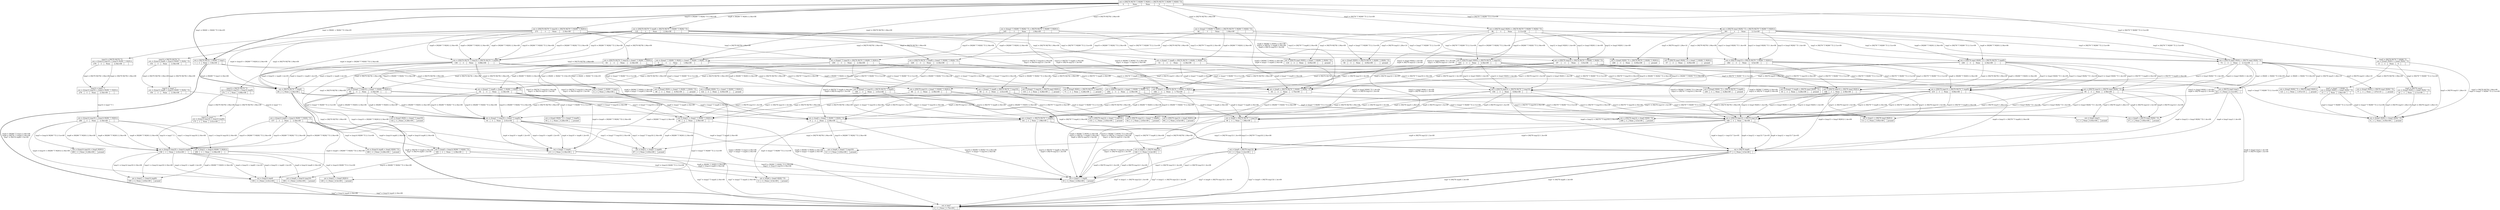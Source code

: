 digraph G {
ranksep=2.5;
rankdir=TB;
node0 [shape=record, label="{ out = ((M278 M279^T M280^T M281) + (M278 M279^T M280^T M282^T)) |{ 0 | None | None | 0 |  |  } }"];
node0 -> node1 [style=bold, label="tmp1 = (M281 + M282^T) 3.9e+05"];
node0 -> node6 [label="tmp2 = (M279 M278) 1.94e+09"];
node0 -> node13 [label=""];
node0 -> node34 [label="tmp8 = (M280^T M281) 2.34e+08
tmp12 = (M279^T tmp8) 2.16e+08
tmp9 = (M278 tmp12) 1.3e+09"];
node0 -> node48 [label="tmp2 = (M279 M278) 1.94e+09"];
node0 -> node73 [label="tmp3 = (M279^T M280^T) 2.11e+09"];
node0 -> node96 [label="tmp3 = (M279^T M280^T) 2.11e+09"];
node0 -> node1 [style=bold, label="tmp1 = (M281 + M282^T) 3.9e+05"];
node0 -> node135 [label="tmp8 = (M280^T M281) 2.34e+08"];
node0 -> node245 [label="tmp2 = (M279 M278) 1.94e+09"];
node0 -> node261 [label="tmp3 = (M279^T M280^T) 2.11e+09"];
node0 -> node273 [label="tmp10 = (M280^T M282^T) 2.34e+08"];

node1 [shape=record, label="{ out = (M278 M279^T M280^T tmp1) |{ 1 | -1 | None | 3.9e+05 |  |  } }"];
node1 -> node2 [style=bold, label="tmp4 = (M280^T tmp1) 2.34e+08
tmp6 = (M279^T tmp4) 2.16e+08
tmp7 = (M278 tmp6) 1.3e+09"];
node1 -> node3 [label="tmp2 = (M279 M278) 1.94e+09"];
node1 -> node24 [label="tmp3 = (M279^T M280^T) 2.11e+09"];
node1 -> node28 [style=bold, label="tmp4 = (M280^T tmp1) 2.34e+08"];

node2 [shape=record, label="{ out = tmp7 |{ 2 | -1 | None | 1.75e+09 |  |  } }"];

node3 [shape=record, label="{ out = (tmp2^T M280^T tmp1) |{ 3 | -1 | None | 1.94e+09 |  |  } }"];
node3 -> node2 [label="tmp4 = (M280^T tmp1) 2.34e+08
tmp7 = (tmp2^T tmp4) 2.16e+08"];
node3 -> node5 [label="tmp5 = (tmp2^T M280^T) 2.11e+09"];
node3 -> node21 [label="tmp4 = (M280^T tmp1) 2.34e+08"];

node5 [shape=record, label="{ out = (tmp5 tmp1) |{ 5 | -1 | None | 4.05e+09 |  | pruned } }"];

node6 [shape=record, label="{ out = ((tmp2^T M280^T M281) + (tmp2^T M280^T M282^T)) |{ 6 | -1 | None | 1.94e+09 |  |  } }"];
node6 -> node3 [label="tmp1 = (M281 + M282^T) 3.9e+05"];
node6 -> node8 [label="tmp5 = (tmp2^T M280^T) 2.11e+09"];
node6 -> node9 [label="tmp8 = (M280^T M281) 2.34e+08
tmp9 = (tmp2^T tmp8) 2.16e+08"];
node6 -> node46 [label="tmp5 = (tmp2^T M280^T) 2.11e+09"];
node6 -> node15 [label=""];
node6 -> node3 [label="tmp1 = (M281 + M282^T) 3.9e+05"];
node6 -> node54 [label="tmp8 = (M280^T M281) 2.34e+08"];
node6 -> node122 [label="tmp5 = (tmp2^T M280^T) 2.11e+09"];
node6 -> node65 [label="tmp10 = (M280^T M282^T) 2.34e+08"];

node8 [shape=record, label="{ out = ((tmp5 M281) + (tmp5 M282^T)) |{ 8 | -1 | None | 4.05e+09 |  | pruned } }"];

node9 [shape=record, label="{ out = (tmp9 + (tmp2^T M280^T M282^T)) |{ 9 | -1 | None | 2.39e+09 |  |  } }"];
node9 -> node10 [label="tmp10 = (M280^T M282^T) 2.34e+08
tmp11 = (tmp2^T tmp10) 2.16e+08"];
node9 -> node11 [label="tmp5 = (tmp2^T M280^T) 2.11e+09"];
node9 -> node12 [label="tmp10 = (M280^T M282^T) 2.34e+08"];

node10 [shape=record, label="{ out = (tmp11 + tmp9) |{ 10 | -1 | None | 2.84e+09 |  | pruned } }"];

node11 [shape=record, label="{ out = (tmp9 + (tmp5 M282^T)) |{ 11 | -1 | None | 4.5e+09 |  | pruned } }"];

node12 [shape=record, label="{ out = (tmp9 + (tmp2^T tmp10)) |{ 12 | -1 | None | 2.63e+09 |  | pruned } }"];

node13 [shape=record, label="{ tmp5 = (M278 M279^T M280^T)\nout = ((tmp5 M281) + (tmp5 M282^T)) |{ 13 | -1 | None | 0 |  |  } }"];
node13 -> node8 [label="tmp2 = (M279 M278) 1.94e+09
tmp5 = (tmp2^T M280^T) 2.11e+09"];
node13 -> node15 [label="tmp2 = (M279 M278) 1.94e+09"];
node13 -> node18 [label="tmp3 = (M279^T M280^T) 2.11e+09"];

node15 [shape=record, label="{ tmp5 = (tmp2^T M280^T)\nout = ((tmp5 M281) + (tmp5 M282^T)) |{ 15 | -1 | None | 1.94e+09 |  |  } }"];
node15 -> node8 [label="tmp5 = (tmp2^T M280^T) 2.11e+09"];
node15 -> node8 [label="tmp5 = (tmp2^T M280^T) 2.11e+09"];

node18 [shape=record, label="{ tmp5 = (M278 tmp3)\nout = ((tmp5 M281) + (tmp5 M282^T)) |{ 18 | -1 | None | 2.11e+09 |  |  } }"];
node18 -> node8 [label="tmp5 = (M278 tmp3) 1.26e+10"];
node18 -> node8 [label="tmp5 = (M278 tmp3) 1.26e+10"];

node21 [shape=record, label="{ out = (tmp2^T tmp4) |{ 21 | -1 | None | 2.18e+09 |  |  } }"];
node21 -> node2 [label="tmp7 = (tmp2^T tmp4) 2.16e+08"];
node21 -> node2 [label="tmp7 = (tmp2^T tmp4) 2.16e+08"];

node24 [shape=record, label="{ out = (M278 tmp3 tmp1) |{ 24 | -1 | None | 2.11e+09 |  |  } }"];
node24 -> node2 [label="tmp6 = (tmp3 tmp1) 1.4e+09
tmp7 = (M278 tmp6) 1.3e+09"];
node24 -> node5 [label="tmp5 = (M278 tmp3) 1.26e+10"];
node24 -> node27 [label="tmp6 = (tmp3 tmp1) 1.4e+09"];

node27 [shape=record, label="{ out = (M278 tmp6) |{ 27 | -1 | None | 4.5e+08 |  |  } }"];
node27 -> node2 [style=bold, label="tmp7 = (M278 tmp6) 1.3e+09"];
node27 -> node2 [style=bold, label="tmp7 = (M278 tmp6) 1.3e+09"];

node28 [shape=record, label="{ out = (M278 M279^T tmp4) |{ 28 | -1 | None | 2.34e+08 |  |  } }"];
node28 -> node2 [style=bold, label="tmp6 = (M279^T tmp4) 2.16e+08
tmp7 = (M278 tmp6) 1.3e+09"];
node28 -> node21 [label="tmp2 = (M279 M278) 1.94e+09"];
node28 -> node27 [style=bold, label="tmp6 = (M279^T tmp4) 2.16e+08"];

node34 [shape=record, label="{ out = (tmp9 + (M278 M279^T M280^T M282^T)) |{ 34 | -1 | None | 1.75e+09 |  |  } }"];
node34 -> node10 [label="tmp10 = (M280^T M282^T) 2.34e+08
tmp13 = (M279^T tmp10) 2.16e+08
tmp11 = (M278 tmp13) 1.3e+09"];
node34 -> node9 [label="tmp2 = (M279 M278) 1.94e+09"];
node34 -> node37 [label="tmp3 = (M279^T M280^T) 2.11e+09"];
node34 -> node38 [label="tmp10 = (M280^T M282^T) 2.34e+08"];

node37 [shape=record, label="{ out = (tmp9 + (M278 tmp3 M282^T)) |{ 37 | -1 | None | 3.85e+09 |  | pruned } }"];

node38 [shape=record, label="{ out = (tmp9 + (M278 M279^T tmp10)) |{ 38 | -1 | None | 1.98e+09 |  |  } }"];
node38 -> node10 [label="tmp13 = (M279^T tmp10) 2.16e+08
tmp11 = (M278 tmp13) 1.3e+09"];
node38 -> node12 [label="tmp2 = (M279 M278) 1.94e+09"];
node38 -> node41 [label="tmp13 = (M279^T tmp10) 2.16e+08"];

node41 [shape=record, label="{ out = (tmp9 + (M278 tmp13)) |{ 41 | -1 | None | 2.2e+09 |  |  } }"];
node41 -> node10 [label="tmp11 = (M278 tmp13) 1.3e+09"];
node41 -> node2 [label="tmp7 = (tmp9 + (M278 tmp13)) 1.3e+09"];
node41 -> node2 [label="tmp7 = (tmp9 + (M278 tmp13)) 1.3e+09"];
node41 -> node10 [label="tmp11 = (M278 tmp13) 1.3e+09"];

node46 [shape=record, label="{ out = ((tmp5 M281) + (tmp2^T M280^T M282^T)) |{ 46 | -1 | None | 4.05e+09 |  | pruned } }"];

node48 [shape=record, label="{ out = ((tmp2^T M280^T M281) + (M278 M279^T M280^T M282^T)) |{ 48 | -1 | None | 1.94e+09 |  |  } }"];
node48 -> node34 [label="tmp8 = (M280^T M281) 2.34e+08
tmp9 = (tmp2^T tmp8) 2.16e+08"];
node48 -> node50 [label="tmp5 = (tmp2^T M280^T) 2.11e+09"];
node48 -> node51 [label="tmp8 = (M280^T M281) 2.34e+08"];
node48 -> node6 [label="tmp2 = (M279 M278) 1.94e+09"];
node48 -> node57 [label="tmp3 = (M279^T M280^T) 2.11e+09"];
node48 -> node63 [label="tmp10 = (M280^T M282^T) 2.34e+08"];

node50 [shape=record, label="{ out = ((tmp5 M281) + (M278 M279^T M280^T M282^T)) |{ 50 | -1 | None | 4.05e+09 |  | pruned } }"];

node51 [shape=record, label="{ out = ((tmp2^T tmp8) + (M278 M279^T M280^T M282^T)) |{ 51 | -1 | None | 2.18e+09 |  |  } }"];
node51 -> node34 [label="tmp9 = (tmp2^T tmp8) 2.16e+08"];
node51 -> node34 [label="tmp9 = (tmp2^T tmp8) 2.16e+08"];
node51 -> node54 [label="tmp2 = (M279 M278) 1.94e+09"];
node51 -> node55 [label="tmp3 = (M279^T M280^T) 2.11e+09"];
node51 -> node58 [label="tmp10 = (M280^T M282^T) 2.34e+08"];

node54 [shape=record, label="{ out = ((tmp2^T tmp8) + (tmp2^T M280^T M282^T)) |{ 54 | -1 | None | 2.18e+09 |  |  } }"];
node54 -> node61 [label="tmp10 = (M280^T M282^T) 2.34e+08"];
node54 -> node21 [label="tmp4 = (tmp8 + (M280^T M282^T)) 2.34e+08"];
node54 -> node9 [label="tmp9 = (tmp2^T tmp8) 2.16e+08"];
node54 -> node9 [label="tmp9 = (tmp2^T tmp8) 2.16e+08"];
node54 -> node61 [label="tmp10 = (M280^T M282^T) 2.34e+08"];
node54 -> node93 [label="tmp5 = (tmp2^T M280^T) 2.11e+09"];
node54 -> node61 [label="tmp10 = (M280^T M282^T) 2.34e+08"];

node55 [shape=record, label="{ out = ((tmp2^T tmp8) + (M278 tmp3 M282^T)) |{ 55 | -1 | None | 4.28e+09 |  | pruned } }"];

node57 [shape=record, label="{ out = ((M278 tmp3 M282^T) + (tmp2^T M280^T M281)) |{ 57 | -1 | None | 4.05e+09 |  | pruned } }"];

node58 [shape=record, label="{ out = ((tmp2^T tmp8) + (M278 M279^T tmp10)) |{ 58 | -1 | None | 2.41e+09 |  |  } }"];
node58 -> node38 [label="tmp9 = (tmp2^T tmp8) 2.16e+08"];
node58 -> node38 [label="tmp9 = (tmp2^T tmp8) 2.16e+08"];
node58 -> node61 [label="tmp2 = (M279 M278) 1.94e+09"];
node58 -> node62 [label="tmp13 = (M279^T tmp10) 2.16e+08"];

node61 [shape=record, label="{ out = ((tmp2^T tmp10) + (tmp2^T tmp8)) |{ 61 | -1 | None | 2.41e+09 |  |  } }"];
node61 -> node21 [label="tmp4 = (tmp10 + tmp8) 1.2e+05"];
node61 -> node21 [label="tmp4 = (tmp10 + tmp8) 1.2e+05"];
node61 -> node87 [label="tmp11 = (tmp2^T tmp10) 2.16e+08"];
node61 -> node87 [label="tmp11 = (tmp2^T tmp10) 2.16e+08"];
node61 -> node21 [label="tmp4 = (tmp10 + tmp8) 1.2e+05"];
node61 -> node12 [label="tmp9 = (tmp2^T tmp8) 2.16e+08"];

node62 [shape=record, label="{ out = ((M278 tmp13) + (tmp2^T tmp8)) |{ 62 | -1 | None | 2.63e+09 |  | pruned } }"];

node63 [shape=record, label="{ out = ((M278 M279^T tmp10) + (tmp2^T M280^T M281)) |{ 63 | -1 | None | 2.18e+09 |  |  } }"];
node63 -> node64 [label="tmp13 = (M279^T tmp10) 2.16e+08
tmp11 = (M278 tmp13) 1.3e+09"];
node63 -> node65 [label="tmp2 = (M279 M278) 1.94e+09"];
node63 -> node66 [label="tmp13 = (M279^T tmp10) 2.16e+08"];
node63 -> node71 [label="tmp5 = (tmp2^T M280^T) 2.11e+09"];
node63 -> node58 [label="tmp8 = (M280^T M281) 2.34e+08"];

node64 [shape=record, label="{ out = (tmp11 + (tmp2^T M280^T M281)) |{ 64 | -1 | None | 2.39e+09 |  |  } }"];
node64 -> node10 [label="tmp8 = (M280^T M281) 2.34e+08
tmp9 = (tmp2^T tmp8) 2.16e+08"];
node64 -> node128 [label="tmp5 = (tmp2^T M280^T) 2.11e+09"];
node64 -> node87 [label="tmp8 = (M280^T M281) 2.34e+08"];

node65 [shape=record, label="{ out = ((tmp2^T tmp10) + (tmp2^T M280^T M281)) |{ 65 | -1 | None | 2.18e+09 |  |  } }"];
node65 -> node61 [label="tmp8 = (M280^T M281) 2.34e+08"];
node65 -> node21 [label="tmp4 = (tmp10 + (M280^T M281)) 2.34e+08"];
node65 -> node64 [label="tmp11 = (tmp2^T tmp10) 2.16e+08"];
node65 -> node64 [label="tmp11 = (tmp2^T tmp10) 2.16e+08"];
node65 -> node61 [label="tmp8 = (M280^T M281) 2.34e+08"];
node65 -> node132 [label="tmp5 = (tmp2^T M280^T) 2.11e+09"];
node65 -> node61 [label="tmp8 = (M280^T M281) 2.34e+08"];

node66 [shape=record, label="{ out = ((M278 tmp13) + (tmp2^T M280^T M281)) |{ 66 | -1 | None | 2.39e+09 |  |  } }"];
node66 -> node64 [label="tmp11 = (M278 tmp13) 1.3e+09"];
node66 -> node64 [label="tmp11 = (M278 tmp13) 1.3e+09"];
node66 -> node69 [label="tmp5 = (tmp2^T M280^T) 2.11e+09"];
node66 -> node62 [label="tmp8 = (M280^T M281) 2.34e+08"];

node69 [shape=record, label="{ out = ((M278 tmp13) + (tmp5 M281)) |{ 69 | -1 | None | 4.5e+09 |  | pruned } }"];

node71 [shape=record, label="{ out = ((tmp5 M281) + (M278 M279^T tmp10)) |{ 71 | -1 | None | 4.28e+09 |  | pruned } }"];

node73 [shape=record, label="{ out = ((M278 tmp3 M281) + (M278 tmp3 M282^T)) |{ 73 | -1 | None | 2.11e+09 |  |  } }"];
node73 -> node24 [label="tmp1 = (M281 + M282^T) 3.9e+05"];
node73 -> node8 [label="tmp5 = (M278 tmp3) 1.26e+10"];
node73 -> node37 [label="tmp12 = (tmp3 M281) 1.4e+09
tmp9 = (M278 tmp12) 1.3e+09"];
node73 -> node77 [label="tmp5 = (M278 tmp3) 1.26e+10"];
node73 -> node18 [label=""];
node73 -> node24 [label="tmp1 = (M281 + M282^T) 3.9e+05"];
node73 -> node95 [label="tmp12 = (tmp3 M281) 1.4e+09"];
node73 -> node121 [label="tmp5 = (M278 tmp3) 1.26e+10"];
node73 -> node108 [label="tmp13 = (tmp3 M282^T) 1.4e+09"];

node77 [shape=record, label="{ out = ((tmp5 M281) + (M278 tmp3 M282^T)) |{ 77 | -1 | None | 1.47e+10 |  | pruned } }"];

node87 [shape=record, label="{ out = (tmp11 + (tmp2^T tmp8)) |{ 87 | -1 | None | 2.63e+09 |  | pruned } }"];

node93 [shape=record, label="{ out = ((tmp5 M282^T) + (tmp2^T tmp8)) |{ 93 | -1 | None | 4.28e+09 |  | pruned } }"];

node95 [shape=record, label="{ out = ((M278 tmp12) + (M278 tmp3 M282^T)) |{ 95 | -1 | None | 2.56e+09 |  |  } }"];
node95 -> node109 [label="tmp13 = (tmp3 M282^T) 1.4e+09"];
node95 -> node27 [label="tmp6 = (tmp12 + (tmp3 M282^T)) 1.4e+09"];
node95 -> node37 [label="tmp9 = (M278 tmp12) 1.3e+09"];
node95 -> node37 [label="tmp9 = (M278 tmp12) 1.3e+09"];
node95 -> node109 [label="tmp13 = (tmp3 M282^T) 1.4e+09"];
node95 -> node208 [label="tmp5 = (M278 tmp3) 1.26e+10"];
node95 -> node109 [label="tmp13 = (tmp3 M282^T) 1.4e+09"];

node96 [shape=record, label="{ out = ((M278 tmp3 M281) + (M278 M279^T M280^T M282^T)) |{ 96 | -1 | None | 2.11e+09 |  |  } }"];
node96 -> node97 [label="tmp12 = (tmp3 M281) 1.4e+09"];
node96 -> node97 [label="tmp12 = (tmp3 M281) 1.4e+09"];
node96 -> node34 [label="tmp12 = (tmp3 M281) 1.4e+09
tmp9 = (M278 tmp12) 1.3e+09"];
node96 -> node50 [label="tmp5 = (M278 tmp3) 1.26e+10"];
node96 -> node73 [label="tmp3 = (M279^T M280^T) 2.11e+09"];
node96 -> node97 [label="tmp12 = (tmp3 M281) 1.4e+09"];
node96 -> node103 [label="tmp10 = (M280^T M282^T) 2.34e+08"];
node96 -> node119 [label="tmp2 = (M279 M278) 1.94e+09"];
node96 -> node73 [label="tmp3 = (M279^T M280^T) 2.11e+09"];
node96 -> node103 [label="tmp10 = (M280^T M282^T) 2.34e+08"];

node97 [shape=record, label="{ out = ((M278 tmp12) + (M278 M279^T M280^T M282^T)) |{ 97 | -1 | None | 4.5e+08 |  |  } }"];
node97 -> node109 [label="tmp10 = (M280^T M282^T) 2.34e+08
tmp13 = (M279^T tmp10) 2.16e+08"];
node97 -> node95 [label="tmp3 = (M279^T M280^T) 2.11e+09"];
node97 -> node34 [label="tmp9 = (M278 tmp12) 1.3e+09"];
node97 -> node34 [label="tmp9 = (M278 tmp12) 1.3e+09"];
node97 -> node104 [label="tmp10 = (M280^T M282^T) 2.34e+08"];
node97 -> node205 [label="tmp2 = (M279 M278) 1.94e+09"];
node97 -> node95 [label="tmp3 = (M279^T M280^T) 2.11e+09"];
node97 -> node104 [label="tmp10 = (M280^T M282^T) 2.34e+08"];

node103 [shape=record, label="{ out = ((M278 tmp3 M281) + (M278 M279^T tmp10)) |{ 103 | -1 | None | 2.34e+09 |  |  } }"];
node103 -> node104 [label="tmp12 = (tmp3 M281) 1.4e+09"];
node103 -> node104 [label="tmp12 = (tmp3 M281) 1.4e+09"];
node103 -> node38 [label="tmp12 = (tmp3 M281) 1.4e+09
tmp9 = (M278 tmp12) 1.3e+09"];
node103 -> node71 [label="tmp5 = (M278 tmp3) 1.26e+10"];
node103 -> node108 [label="tmp13 = (M279^T tmp10) 2.16e+08"];
node103 -> node104 [label="tmp12 = (tmp3 M281) 1.4e+09"];
node103 -> node116 [label="tmp2 = (M279 M278) 1.94e+09"];
node103 -> node108 [label="tmp13 = (M279^T tmp10) 2.16e+08"];

node104 [shape=record, label="{ out = ((M278 tmp12) + (M278 M279^T tmp10)) |{ 104 | -1 | None | 6.84e+08 |  |  } }"];
node104 -> node109 [label="tmp13 = (M279^T tmp10) 2.16e+08"];
node104 -> node27 [label="tmp6 = (tmp12 + (M279^T tmp10)) 2.16e+08"];
node104 -> node38 [label="tmp9 = (M278 tmp12) 1.3e+09"];
node104 -> node38 [label="tmp9 = (M278 tmp12) 1.3e+09"];
node104 -> node109 [label="tmp13 = (M279^T tmp10) 2.16e+08"];
node104 -> node153 [label="tmp2 = (M279 M278) 1.94e+09"];
node104 -> node109 [label="tmp13 = (M279^T tmp10) 2.16e+08"];

node108 [shape=record, label="{ out = ((M278 tmp13) + (M278 tmp3 M281)) |{ 108 | -1 | None | 2.56e+09 |  |  } }"];
node108 -> node109 [label="tmp12 = (tmp3 M281) 1.4e+09"];
node108 -> node27 [label="tmp6 = (tmp13 + (tmp3 M281)) 1.4e+09"];
node108 -> node111 [label="tmp11 = (M278 tmp13) 1.3e+09"];
node108 -> node111 [label="tmp11 = (M278 tmp13) 1.3e+09"];
node108 -> node109 [label="tmp12 = (tmp3 M281) 1.4e+09"];
node108 -> node69 [label="tmp5 = (M278 tmp3) 1.26e+10"];
node108 -> node109 [label="tmp12 = (tmp3 M281) 1.4e+09"];

node109 [shape=record, label="{ out = ((M278 tmp12) + (M278 tmp13)) |{ 109 | -1 | None | 9e+08 |  |  } }"];
node109 -> node27 [label="tmp6 = (tmp12 + tmp13) 7.2e+05"];
node109 -> node27 [label="tmp6 = (tmp12 + tmp13) 7.2e+05"];
node109 -> node41 [label="tmp9 = (M278 tmp12) 1.3e+09"];
node109 -> node41 [label="tmp9 = (M278 tmp12) 1.3e+09"];
node109 -> node27 [label="tmp6 = (tmp12 + tmp13) 7.2e+05"];
node109 -> node144 [label="tmp11 = (M278 tmp13) 1.3e+09"];

node111 [shape=record, label="{ out = (tmp11 + (M278 tmp3 M281)) |{ 111 | -1 | None | 3.85e+09 |  | pruned } }"];

node116 [shape=record, label="{ out = ((tmp2^T tmp10) + (M278 tmp3 M281)) |{ 116 | -1 | None | 4.28e+09 |  | pruned } }"];

node119 [shape=record, label="{ out = ((M278 tmp3 M281) + (tmp2^T M280^T M282^T)) |{ 119 | -1 | None | 4.05e+09 |  | pruned } }"];

node121 [shape=record, label="{ out = ((tmp5 M282^T) + (M278 tmp3 M281)) |{ 121 | -1 | None | 1.47e+10 |  | pruned } }"];

node122 [shape=record, label="{ out = ((tmp5 M282^T) + (tmp2^T M280^T M281)) |{ 122 | -1 | None | 4.05e+09 |  | pruned } }"];

node128 [shape=record, label="{ out = (tmp11 + (tmp5 M281)) |{ 128 | -1 | None | 4.5e+09 |  | pruned } }"];

node132 [shape=record, label="{ out = ((tmp5 M281) + (tmp2^T tmp10)) |{ 132 | -1 | None | 4.28e+09 |  | pruned } }"];

node135 [shape=record, label="{ out = ((M278 M279^T tmp8) + (M278 M279^T M280^T M282^T)) |{ 135 | -1 | None | 2.34e+08 |  |  } }"];
node135 -> node136 [label="tmp10 = (M280^T M282^T) 2.34e+08"];
node135 -> node54 [label="tmp2 = (M279 M278) 1.94e+09"];
node135 -> node34 [label="tmp12 = (M279^T tmp8) 2.16e+08
tmp9 = (M278 tmp12) 1.3e+09"];
node135 -> node51 [label="tmp2 = (M279 M278) 1.94e+09"];
node135 -> node155 [label=""];
node135 -> node28 [label="tmp4 = (tmp8 + (M280^T M282^T)) 2.34e+08"];
node135 -> node97 [label="tmp12 = (M279^T tmp8) 2.16e+08"];
node135 -> node136 [label="tmp10 = (M280^T M282^T) 2.34e+08"];
node135 -> node226 [label="tmp2 = (M279 M278) 1.94e+09"];
node135 -> node236 [label="tmp3 = (M279^T M280^T) 2.11e+09"];
node135 -> node136 [label="tmp10 = (M280^T M282^T) 2.34e+08"];

node136 [shape=record, label="{ out = ((M278 M279^T tmp10) + (M278 M279^T tmp8)) |{ 136 | -1 | None | 4.68e+08 |  |  } }"];
node136 -> node28 [label="tmp4 = (tmp10 + tmp8) 1.2e+05"];
node136 -> node61 [label="tmp2 = (M279 M278) 1.94e+09"];
node136 -> node141 [label="tmp13 = (M279^T tmp10) 2.16e+08
tmp11 = (M278 tmp13) 1.3e+09"];
node136 -> node149 [label="tmp2 = (M279 M278) 1.94e+09"];
node136 -> node174 [label=""];
node136 -> node28 [label="tmp4 = (tmp10 + tmp8) 1.2e+05"];
node136 -> node215 [label="tmp13 = (M279^T tmp10) 2.16e+08"];
node136 -> node28 [label="tmp4 = (tmp10 + tmp8) 1.2e+05"];
node136 -> node58 [label="tmp2 = (M279 M278) 1.94e+09"];
node136 -> node104 [label="tmp12 = (M279^T tmp8) 2.16e+08"];

node141 [shape=record, label="{ out = (tmp11 + (M278 M279^T tmp8)) |{ 141 | -1 | None | 1.98e+09 |  |  } }"];
node141 -> node10 [label="tmp12 = (M279^T tmp8) 2.16e+08
tmp9 = (M278 tmp12) 1.3e+09"];
node141 -> node87 [label="tmp2 = (M279 M278) 1.94e+09"];
node141 -> node144 [label="tmp12 = (M279^T tmp8) 2.16e+08"];

node144 [shape=record, label="{ out = (tmp11 + (M278 tmp12)) |{ 144 | -1 | None | 2.2e+09 |  |  } }"];
node144 -> node10 [label="tmp9 = (M278 tmp12) 1.3e+09"];
node144 -> node2 [label="tmp7 = (tmp11 + (M278 tmp12)) 1.3e+09"];
node144 -> node2 [label="tmp7 = (tmp11 + (M278 tmp12)) 1.3e+09"];
node144 -> node10 [label="tmp9 = (M278 tmp12) 1.3e+09"];

node149 [shape=record, label="{ out = ((tmp2^T tmp10) + (M278 M279^T tmp8)) |{ 149 | -1 | None | 2.41e+09 |  |  } }"];
node149 -> node141 [label="tmp11 = (tmp2^T tmp10) 2.16e+08"];
node149 -> node141 [label="tmp11 = (tmp2^T tmp10) 2.16e+08"];
node149 -> node61 [label="tmp2 = (M279 M278) 1.94e+09"];
node149 -> node153 [label="tmp12 = (M279^T tmp8) 2.16e+08"];

node153 [shape=record, label="{ out = ((M278 tmp12) + (tmp2^T tmp10)) |{ 153 | -1 | None | 2.63e+09 |  | pruned } }"];

node155 [shape=record, label="{ tmp14 = (M278 M279^T)\nout = ((tmp14 tmp8) + (tmp14 M280^T M282^T)) |{ 155 | -1 | None | 2.34e+08 |  |  } }"];
node155 -> node156 [label="tmp2 = (M279 M278) 1.94e+09"];
node155 -> node156 [label="tmp2 = (M279 M278) 1.94e+09"];

node156 [shape=record, label="{ tmp14 = tmp2^T\nout = ((tmp14 tmp8) + (tmp14 M280^T M282^T)) |{ 156 | -1 | None | 2.18e+09 |  |  } }"];
node156 -> node157 [label="tmp14 = tmp2^T 1"];

node157 [shape=record, label="{ out = ((tmp14 tmp8) + (tmp14 M280^T M282^T)) |{ 157 | -1 | None | 2.18e+09 |  |  } }"];
node157 -> node158 [label="tmp10 = (M280^T M282^T) 2.34e+08"];
node157 -> node159 [label="tmp4 = (tmp8 + (M280^T M282^T)) 2.34e+08"];
node157 -> node165 [label="tmp9 = (tmp14 tmp8) 2.16e+08"];
node157 -> node165 [label="tmp9 = (tmp14 tmp8) 2.16e+08"];
node157 -> node158 [label="tmp10 = (M280^T M282^T) 2.34e+08"];
node157 -> node180 [label="tmp5 = (tmp14 M280^T) 2.11e+09"];
node157 -> node158 [label="tmp10 = (M280^T M282^T) 2.34e+08"];

node158 [shape=record, label="{ out = ((tmp14 tmp10) + (tmp14 tmp8)) |{ 158 | -1 | None | 2.41e+09 |  |  } }"];
node158 -> node159 [label="tmp4 = (tmp10 + tmp8) 1.2e+05"];
node158 -> node159 [label="tmp4 = (tmp10 + tmp8) 1.2e+05"];
node158 -> node169 [label="tmp11 = (tmp14 tmp10) 2.16e+08"];
node158 -> node169 [label="tmp11 = (tmp14 tmp10) 2.16e+08"];
node158 -> node159 [label="tmp4 = (tmp10 + tmp8) 1.2e+05"];
node158 -> node168 [label="tmp9 = (tmp14 tmp8) 2.16e+08"];

node159 [shape=record, label="{ out = (tmp14 tmp4) |{ 159 | -1 | None | 2.41e+09 |  |  } }"];
node159 -> node2 [label="tmp7 = (tmp14 tmp4) 2.16e+08"];
node159 -> node2 [label="tmp7 = (tmp14 tmp4) 2.16e+08"];

node165 [shape=record, label="{ out = (tmp9 + (tmp14 M280^T M282^T)) |{ 165 | -1 | None | 2.39e+09 |  |  } }"];
node165 -> node10 [label="tmp10 = (M280^T M282^T) 2.34e+08
tmp11 = (tmp14 tmp10) 2.16e+08"];
node165 -> node11 [label="tmp5 = (tmp14 M280^T) 2.11e+09"];
node165 -> node168 [label="tmp10 = (M280^T M282^T) 2.34e+08"];

node168 [shape=record, label="{ out = (tmp9 + (tmp14 tmp10)) |{ 168 | -1 | None | 2.63e+09 |  | pruned } }"];

node169 [shape=record, label="{ out = (tmp11 + (tmp14 tmp8)) |{ 169 | -1 | None | 2.63e+09 |  | pruned } }"];

node174 [shape=record, label="{ tmp14 = (M278 M279^T)\nout = ((tmp14 tmp10) + (tmp14 tmp8)) |{ 174 | -1 | None | 4.68e+08 |  |  } }"];
node174 -> node175 [label="tmp2 = (M279 M278) 1.94e+09"];
node174 -> node175 [label="tmp2 = (M279 M278) 1.94e+09"];

node175 [shape=record, label="{ tmp14 = tmp2^T\nout = ((tmp14 tmp10) + (tmp14 tmp8)) |{ 175 | -1 | None | 2.41e+09 |  |  } }"];
node175 -> node158 [label="tmp14 = tmp2^T 1"];

node180 [shape=record, label="{ out = ((tmp14 tmp8) + (tmp5 M282^T)) |{ 180 | -1 | None | 4.28e+09 |  | pruned } }"];

node205 [shape=record, label="{ out = ((M278 tmp12) + (tmp2^T M280^T M282^T)) |{ 205 | -1 | None | 2.39e+09 |  |  } }"];
node205 -> node9 [label="tmp9 = (M278 tmp12) 1.3e+09"];
node205 -> node9 [label="tmp9 = (M278 tmp12) 1.3e+09"];
node205 -> node208 [label="tmp5 = (tmp2^T M280^T) 2.11e+09"];
node205 -> node153 [label="tmp10 = (M280^T M282^T) 2.34e+08"];

node208 [shape=record, label="{ out = ((M278 tmp12) + (tmp5 M282^T)) |{ 208 | -1 | None | 4.5e+09 |  | pruned } }"];

node215 [shape=record, label="{ out = ((M278 tmp13) + (M278 M279^T tmp8)) |{ 215 | -1 | None | 6.84e+08 |  |  } }"];
node215 -> node109 [label="tmp12 = (M279^T tmp8) 2.16e+08"];
node215 -> node27 [label="tmp6 = (tmp13 + (M279^T tmp8)) 2.16e+08"];
node215 -> node141 [label="tmp11 = (M278 tmp13) 1.3e+09"];
node215 -> node141 [label="tmp11 = (M278 tmp13) 1.3e+09"];
node215 -> node109 [label="tmp12 = (M279^T tmp8) 2.16e+08"];
node215 -> node62 [label="tmp2 = (M279 M278) 1.94e+09"];
node215 -> node109 [label="tmp12 = (M279^T tmp8) 2.16e+08"];

node226 [shape=record, label="{ out = ((M278 M279^T tmp8) + (tmp2^T M280^T M282^T)) |{ 226 | -1 | None | 2.18e+09 |  |  } }"];
node226 -> node9 [label="tmp12 = (M279^T tmp8) 2.16e+08
tmp9 = (M278 tmp12) 1.3e+09"];
node226 -> node54 [label="tmp2 = (M279 M278) 1.94e+09"];
node226 -> node205 [label="tmp12 = (M279^T tmp8) 2.16e+08"];
node226 -> node230 [label="tmp5 = (tmp2^T M280^T) 2.11e+09"];
node226 -> node149 [label="tmp10 = (M280^T M282^T) 2.34e+08"];

node230 [shape=record, label="{ out = ((tmp5 M282^T) + (M278 M279^T tmp8)) |{ 230 | -1 | None | 4.28e+09 |  | pruned } }"];

node236 [shape=record, label="{ out = ((M278 tmp3 M282^T) + (M278 M279^T tmp8)) |{ 236 | -1 | None | 2.34e+09 |  |  } }"];
node236 -> node215 [label="tmp13 = (tmp3 M282^T) 1.4e+09"];
node236 -> node215 [label="tmp13 = (tmp3 M282^T) 1.4e+09"];
node236 -> node141 [label="tmp13 = (tmp3 M282^T) 1.4e+09
tmp11 = (M278 tmp13) 1.3e+09"];
node236 -> node230 [label="tmp5 = (M278 tmp3) 1.26e+10"];
node236 -> node95 [label="tmp12 = (M279^T tmp8) 2.16e+08"];
node236 -> node215 [label="tmp13 = (tmp3 M282^T) 1.4e+09"];
node236 -> node55 [label="tmp2 = (M279 M278) 1.94e+09"];
node236 -> node95 [label="tmp12 = (M279^T tmp8) 2.16e+08"];

node245 [shape=record, label="{ out = ((tmp2^T M280^T M282^T) + (M278 M279^T M280^T M281)) |{ 245 | -1 | None | 1.94e+09 |  |  } }"];
node245 -> node246 [label="tmp10 = (M280^T M282^T) 2.34e+08
tmp11 = (tmp2^T tmp10) 2.16e+08"];
node245 -> node249 [label="tmp5 = (tmp2^T M280^T) 2.11e+09"];
node245 -> node250 [label="tmp10 = (M280^T M282^T) 2.34e+08"];
node245 -> node6 [label="tmp2 = (M279 M278) 1.94e+09"];
node245 -> node119 [label="tmp3 = (M279^T M280^T) 2.11e+09"];
node245 -> node226 [label="tmp8 = (M280^T M281) 2.34e+08"];

node246 [shape=record, label="{ out = (tmp11 + (M278 M279^T M280^T M281)) |{ 246 | -1 | None | 1.75e+09 |  |  } }"];
node246 -> node10 [label="tmp8 = (M280^T M281) 2.34e+08
tmp12 = (M279^T tmp8) 2.16e+08
tmp9 = (M278 tmp12) 1.3e+09"];
node246 -> node64 [label="tmp2 = (M279 M278) 1.94e+09"];
node246 -> node111 [label="tmp3 = (M279^T M280^T) 2.11e+09"];
node246 -> node141 [label="tmp8 = (M280^T M281) 2.34e+08"];

node249 [shape=record, label="{ out = ((tmp5 M282^T) + (M278 M279^T M280^T M281)) |{ 249 | -1 | None | 4.05e+09 |  | pruned } }"];

node250 [shape=record, label="{ out = ((tmp2^T tmp10) + (M278 M279^T M280^T M281)) |{ 250 | -1 | None | 2.18e+09 |  |  } }"];
node250 -> node246 [label="tmp11 = (tmp2^T tmp10) 2.16e+08"];
node250 -> node246 [label="tmp11 = (tmp2^T tmp10) 2.16e+08"];
node250 -> node65 [label="tmp2 = (M279 M278) 1.94e+09"];
node250 -> node116 [label="tmp3 = (M279^T M280^T) 2.11e+09"];
node250 -> node149 [label="tmp8 = (M280^T M281) 2.34e+08"];

node261 [shape=record, label="{ out = ((M278 tmp3 M282^T) + (M278 M279^T M280^T M281)) |{ 261 | -1 | None | 2.11e+09 |  |  } }"];
node261 -> node262 [label="tmp13 = (tmp3 M282^T) 1.4e+09"];
node261 -> node262 [label="tmp13 = (tmp3 M282^T) 1.4e+09"];
node261 -> node246 [label="tmp13 = (tmp3 M282^T) 1.4e+09
tmp11 = (M278 tmp13) 1.3e+09"];
node261 -> node249 [label="tmp5 = (M278 tmp3) 1.26e+10"];
node261 -> node73 [label="tmp3 = (M279^T M280^T) 2.11e+09"];
node261 -> node262 [label="tmp13 = (tmp3 M282^T) 1.4e+09"];
node261 -> node236 [label="tmp8 = (M280^T M281) 2.34e+08"];
node261 -> node57 [label="tmp2 = (M279 M278) 1.94e+09"];
node261 -> node73 [label="tmp3 = (M279^T M280^T) 2.11e+09"];
node261 -> node236 [label="tmp8 = (M280^T M281) 2.34e+08"];

node262 [shape=record, label="{ out = ((M278 tmp13) + (M278 M279^T M280^T M281)) |{ 262 | -1 | None | 4.5e+08 |  |  } }"];
node262 -> node109 [label="tmp8 = (M280^T M281) 2.34e+08
tmp12 = (M279^T tmp8) 2.16e+08"];
node262 -> node108 [label="tmp3 = (M279^T M280^T) 2.11e+09"];
node262 -> node246 [label="tmp11 = (M278 tmp13) 1.3e+09"];
node262 -> node246 [label="tmp11 = (M278 tmp13) 1.3e+09"];
node262 -> node215 [label="tmp8 = (M280^T M281) 2.34e+08"];
node262 -> node66 [label="tmp2 = (M279 M278) 1.94e+09"];
node262 -> node108 [label="tmp3 = (M279^T M280^T) 2.11e+09"];
node262 -> node215 [label="tmp8 = (M280^T M281) 2.34e+08"];

node273 [shape=record, label="{ out = ((M278 M279^T tmp10) + (M278 M279^T M280^T M281)) |{ 273 | -1 | None | 2.34e+08 |  |  } }"];
node273 -> node136 [label="tmp8 = (M280^T M281) 2.34e+08"];
node273 -> node65 [label="tmp2 = (M279 M278) 1.94e+09"];
node273 -> node246 [label="tmp13 = (M279^T tmp10) 2.16e+08
tmp11 = (M278 tmp13) 1.3e+09"];
node273 -> node250 [label="tmp2 = (M279 M278) 1.94e+09"];
node273 -> node278 [label=""];
node273 -> node28 [label="tmp4 = (tmp10 + (M280^T M281)) 2.34e+08"];
node273 -> node262 [label="tmp13 = (M279^T tmp10) 2.16e+08"];
node273 -> node136 [label="tmp8 = (M280^T M281) 2.34e+08"];
node273 -> node63 [label="tmp2 = (M279 M278) 1.94e+09"];
node273 -> node103 [label="tmp3 = (M279^T M280^T) 2.11e+09"];
node273 -> node136 [label="tmp8 = (M280^T M281) 2.34e+08"];

node278 [shape=record, label="{ tmp14 = (M278 M279^T)\nout = ((tmp14 tmp10) + (tmp14 M280^T M281)) |{ 278 | -1 | None | 2.34e+08 |  |  } }"];
node278 -> node279 [label="tmp2 = (M279 M278) 1.94e+09"];
node278 -> node279 [label="tmp2 = (M279 M278) 1.94e+09"];

node279 [shape=record, label="{ tmp14 = tmp2^T\nout = ((tmp14 tmp10) + (tmp14 M280^T M281)) |{ 279 | -1 | None | 2.18e+09 |  |  } }"];
node279 -> node280 [label="tmp14 = tmp2^T 1"];

node280 [shape=record, label="{ out = ((tmp14 tmp10) + (tmp14 M280^T M281)) |{ 280 | -1 | None | 2.18e+09 |  |  } }"];
node280 -> node158 [label="tmp8 = (M280^T M281) 2.34e+08"];
node280 -> node159 [label="tmp4 = (tmp10 + (M280^T M281)) 2.34e+08"];
node280 -> node284 [label="tmp11 = (tmp14 tmp10) 2.16e+08"];
node280 -> node284 [label="tmp11 = (tmp14 tmp10) 2.16e+08"];
node280 -> node158 [label="tmp8 = (M280^T M281) 2.34e+08"];
node280 -> node290 [label="tmp5 = (tmp14 M280^T) 2.11e+09"];
node280 -> node158 [label="tmp8 = (M280^T M281) 2.34e+08"];

node284 [shape=record, label="{ out = (tmp11 + (tmp14 M280^T M281)) |{ 284 | -1 | None | 2.39e+09 |  |  } }"];
node284 -> node10 [label="tmp8 = (M280^T M281) 2.34e+08
tmp9 = (tmp14 tmp8) 2.16e+08"];
node284 -> node128 [label="tmp5 = (tmp14 M280^T) 2.11e+09"];
node284 -> node169 [label="tmp8 = (M280^T M281) 2.34e+08"];

node290 [shape=record, label="{ out = ((tmp14 tmp10) + (tmp5 M281)) |{ 290 | -1 | None | 4.28e+09 |  | pruned } }"];

}